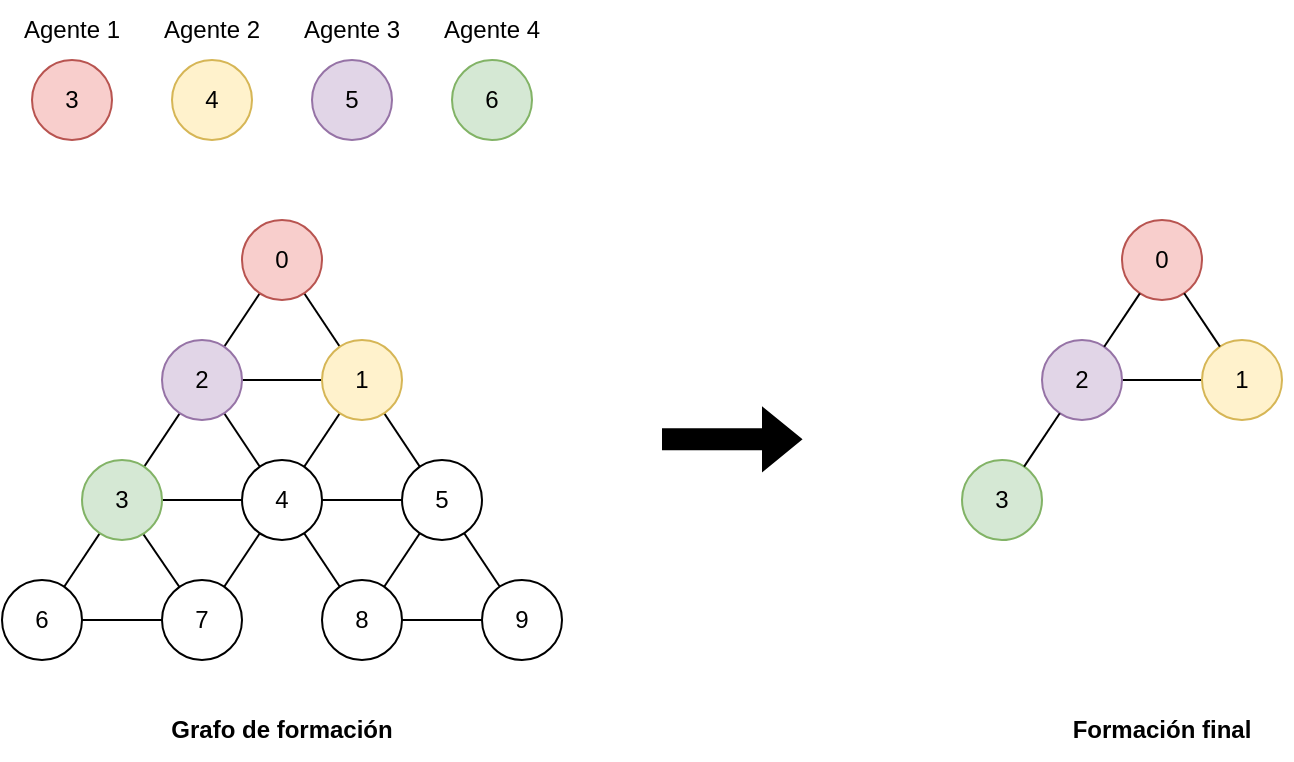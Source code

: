 <mxfile version="24.8.4">
  <diagram name="Página-1" id="pvwe5CJZsqNHuKG5fWau">
    <mxGraphModel dx="1049" dy="546" grid="1" gridSize="10" guides="1" tooltips="1" connect="1" arrows="1" fold="1" page="1" pageScale="1" pageWidth="827" pageHeight="1169" math="0" shadow="0">
      <root>
        <mxCell id="0" />
        <mxCell id="1" parent="0" />
        <mxCell id="rEsXHmYSz_0c3dzg2JR5-1" value="Grafo de formación" style="text;html=1;align=center;verticalAlign=middle;whiteSpace=wrap;rounded=0;fontStyle=1" vertex="1" parent="1">
          <mxGeometry x="135" y="400" width="130" height="30" as="geometry" />
        </mxCell>
        <mxCell id="rEsXHmYSz_0c3dzg2JR5-2" value="Formación final" style="text;html=1;align=center;verticalAlign=middle;whiteSpace=wrap;rounded=0;fontStyle=1" vertex="1" parent="1">
          <mxGeometry x="575" y="400" width="130" height="30" as="geometry" />
        </mxCell>
        <mxCell id="rEsXHmYSz_0c3dzg2JR5-3" value="" style="shape=flexArrow;endArrow=classic;html=1;rounded=0;fillColor=#000000;strokeColor=default;" edge="1" parent="1">
          <mxGeometry width="50" height="50" relative="1" as="geometry">
            <mxPoint x="390" y="269.66" as="sourcePoint" />
            <mxPoint x="460" y="269.66" as="targetPoint" />
          </mxGeometry>
        </mxCell>
        <mxCell id="rEsXHmYSz_0c3dzg2JR5-4" value="" style="group" vertex="1" connectable="0" parent="1">
          <mxGeometry x="65" y="50" width="270" height="70" as="geometry" />
        </mxCell>
        <mxCell id="rEsXHmYSz_0c3dzg2JR5-5" value="3" style="ellipse;whiteSpace=wrap;html=1;aspect=fixed;flipH=0;fillColor=#f8cecc;strokeColor=#b85450;" vertex="1" parent="rEsXHmYSz_0c3dzg2JR5-4">
          <mxGeometry x="10" y="30" width="40" height="40" as="geometry" />
        </mxCell>
        <mxCell id="rEsXHmYSz_0c3dzg2JR5-6" value="4" style="ellipse;whiteSpace=wrap;html=1;aspect=fixed;flipH=0;fillColor=#fff2cc;strokeColor=#d6b656;" vertex="1" parent="rEsXHmYSz_0c3dzg2JR5-4">
          <mxGeometry x="80" y="30" width="40" height="40" as="geometry" />
        </mxCell>
        <mxCell id="rEsXHmYSz_0c3dzg2JR5-7" value="5" style="ellipse;whiteSpace=wrap;html=1;aspect=fixed;flipH=0;fillColor=#e1d5e7;strokeColor=#9673a6;" vertex="1" parent="rEsXHmYSz_0c3dzg2JR5-4">
          <mxGeometry x="150" y="30" width="40" height="40" as="geometry" />
        </mxCell>
        <mxCell id="rEsXHmYSz_0c3dzg2JR5-8" value="Agente 1" style="text;html=1;align=center;verticalAlign=middle;whiteSpace=wrap;rounded=0;flipH=0;" vertex="1" parent="rEsXHmYSz_0c3dzg2JR5-4">
          <mxGeometry width="60" height="30" as="geometry" />
        </mxCell>
        <mxCell id="rEsXHmYSz_0c3dzg2JR5-9" value="Agente 2" style="text;html=1;align=center;verticalAlign=middle;whiteSpace=wrap;rounded=0;flipH=0;" vertex="1" parent="rEsXHmYSz_0c3dzg2JR5-4">
          <mxGeometry x="70" width="60" height="30" as="geometry" />
        </mxCell>
        <mxCell id="rEsXHmYSz_0c3dzg2JR5-10" value="Agente 3" style="text;html=1;align=center;verticalAlign=middle;whiteSpace=wrap;rounded=0;flipH=0;" vertex="1" parent="rEsXHmYSz_0c3dzg2JR5-4">
          <mxGeometry x="140" width="60" height="30" as="geometry" />
        </mxCell>
        <mxCell id="rEsXHmYSz_0c3dzg2JR5-11" value="6" style="ellipse;whiteSpace=wrap;html=1;aspect=fixed;flipH=0;fillColor=#d5e8d4;strokeColor=#82b366;" vertex="1" parent="rEsXHmYSz_0c3dzg2JR5-4">
          <mxGeometry x="220" y="30" width="40" height="40" as="geometry" />
        </mxCell>
        <mxCell id="rEsXHmYSz_0c3dzg2JR5-12" value="Agente 4" style="text;html=1;align=center;verticalAlign=middle;whiteSpace=wrap;rounded=0;flipH=0;" vertex="1" parent="rEsXHmYSz_0c3dzg2JR5-4">
          <mxGeometry x="210" y="2.5" width="60" height="25" as="geometry" />
        </mxCell>
        <mxCell id="rEsXHmYSz_0c3dzg2JR5-13" value="" style="group" vertex="1" connectable="0" parent="1">
          <mxGeometry x="60" y="160" width="280" height="220" as="geometry" />
        </mxCell>
        <mxCell id="rEsXHmYSz_0c3dzg2JR5-14" value="" style="endArrow=none;html=1;rounded=0;" edge="1" parent="rEsXHmYSz_0c3dzg2JR5-13" source="rEsXHmYSz_0c3dzg2JR5-26" target="rEsXHmYSz_0c3dzg2JR5-22">
          <mxGeometry width="50" height="50" relative="1" as="geometry">
            <mxPoint x="50" y="200" as="sourcePoint" />
            <mxPoint x="100" y="150" as="targetPoint" />
          </mxGeometry>
        </mxCell>
        <mxCell id="rEsXHmYSz_0c3dzg2JR5-15" value="" style="endArrow=none;html=1;rounded=0;" edge="1" parent="rEsXHmYSz_0c3dzg2JR5-13" source="rEsXHmYSz_0c3dzg2JR5-28" target="rEsXHmYSz_0c3dzg2JR5-22">
          <mxGeometry width="50" height="50" relative="1" as="geometry">
            <mxPoint x="20" y="80" as="sourcePoint" />
            <mxPoint x="70" y="30" as="targetPoint" />
          </mxGeometry>
        </mxCell>
        <mxCell id="rEsXHmYSz_0c3dzg2JR5-16" value="" style="endArrow=none;html=1;rounded=0;" edge="1" parent="rEsXHmYSz_0c3dzg2JR5-13" source="rEsXHmYSz_0c3dzg2JR5-25">
          <mxGeometry width="50" height="50" relative="1" as="geometry">
            <mxPoint x="-10" y="100" as="sourcePoint" />
            <mxPoint x="100" y="80" as="targetPoint" />
          </mxGeometry>
        </mxCell>
        <mxCell id="rEsXHmYSz_0c3dzg2JR5-17" value="" style="endArrow=none;html=1;rounded=0;" edge="1" parent="rEsXHmYSz_0c3dzg2JR5-13">
          <mxGeometry width="50" height="50" relative="1" as="geometry">
            <mxPoint x="220" y="140" as="sourcePoint" />
            <mxPoint x="60" y="140" as="targetPoint" />
            <Array as="points">
              <mxPoint x="76" y="140" />
            </Array>
          </mxGeometry>
        </mxCell>
        <mxCell id="rEsXHmYSz_0c3dzg2JR5-18" value="" style="endArrow=none;html=1;rounded=0;" edge="1" parent="rEsXHmYSz_0c3dzg2JR5-13" source="rEsXHmYSz_0c3dzg2JR5-27" target="rEsXHmYSz_0c3dzg2JR5-26">
          <mxGeometry width="50" height="50" relative="1" as="geometry">
            <mxPoint x="-70" y="250" as="sourcePoint" />
            <mxPoint x="-20" y="200" as="targetPoint" />
          </mxGeometry>
        </mxCell>
        <mxCell id="rEsXHmYSz_0c3dzg2JR5-19" value="" style="endArrow=none;html=1;rounded=0;" edge="1" parent="rEsXHmYSz_0c3dzg2JR5-13" source="rEsXHmYSz_0c3dzg2JR5-28" target="rEsXHmYSz_0c3dzg2JR5-29">
          <mxGeometry width="50" height="50" relative="1" as="geometry">
            <mxPoint x="115" y="280" as="sourcePoint" />
            <mxPoint x="165" y="230" as="targetPoint" />
          </mxGeometry>
        </mxCell>
        <mxCell id="rEsXHmYSz_0c3dzg2JR5-20" value="" style="endArrow=none;html=1;rounded=0;" edge="1" parent="rEsXHmYSz_0c3dzg2JR5-13" target="rEsXHmYSz_0c3dzg2JR5-27">
          <mxGeometry width="50" height="50" relative="1" as="geometry">
            <mxPoint x="180" y="80" as="sourcePoint" />
            <mxPoint x="40" y="40" as="targetPoint" />
          </mxGeometry>
        </mxCell>
        <mxCell id="rEsXHmYSz_0c3dzg2JR5-21" value="" style="endArrow=none;html=1;rounded=0;" edge="1" parent="rEsXHmYSz_0c3dzg2JR5-13" source="rEsXHmYSz_0c3dzg2JR5-29">
          <mxGeometry width="50" height="50" relative="1" as="geometry">
            <mxPoint x="50" y="130" as="sourcePoint" />
            <mxPoint x="100" y="80" as="targetPoint" />
          </mxGeometry>
        </mxCell>
        <mxCell id="rEsXHmYSz_0c3dzg2JR5-22" value="0" style="ellipse;whiteSpace=wrap;html=1;aspect=fixed;fillColor=#f8cecc;strokeColor=#b85450;" vertex="1" parent="rEsXHmYSz_0c3dzg2JR5-13">
          <mxGeometry x="120" width="40" height="40" as="geometry" />
        </mxCell>
        <mxCell id="rEsXHmYSz_0c3dzg2JR5-23" value="2" style="ellipse;whiteSpace=wrap;html=1;aspect=fixed;flipH=1;flipV=1;fillColor=#e1d5e7;strokeColor=#9673a6;" vertex="1" parent="rEsXHmYSz_0c3dzg2JR5-13">
          <mxGeometry x="80" y="60" width="40" height="40" as="geometry" />
        </mxCell>
        <mxCell id="rEsXHmYSz_0c3dzg2JR5-24" value="4" style="ellipse;whiteSpace=wrap;html=1;aspect=fixed;flipH=0;" vertex="1" parent="rEsXHmYSz_0c3dzg2JR5-13">
          <mxGeometry x="120" y="120" width="40" height="40" as="geometry" />
        </mxCell>
        <mxCell id="rEsXHmYSz_0c3dzg2JR5-25" value="1" style="ellipse;whiteSpace=wrap;html=1;aspect=fixed;flipH=1;flipV=1;fillColor=#fff2cc;strokeColor=#d6b656;" vertex="1" parent="rEsXHmYSz_0c3dzg2JR5-13">
          <mxGeometry x="160" y="60" width="40" height="40" as="geometry" />
        </mxCell>
        <mxCell id="rEsXHmYSz_0c3dzg2JR5-26" value="6" style="ellipse;whiteSpace=wrap;html=1;aspect=fixed;flipH=1;" vertex="1" parent="rEsXHmYSz_0c3dzg2JR5-13">
          <mxGeometry y="180" width="40" height="40" as="geometry" />
        </mxCell>
        <mxCell id="rEsXHmYSz_0c3dzg2JR5-27" value="7" style="ellipse;whiteSpace=wrap;html=1;aspect=fixed;flipH=1;flipV=1;" vertex="1" parent="rEsXHmYSz_0c3dzg2JR5-13">
          <mxGeometry x="80" y="180" width="40" height="40" as="geometry" />
        </mxCell>
        <mxCell id="rEsXHmYSz_0c3dzg2JR5-28" value="9" style="ellipse;whiteSpace=wrap;html=1;aspect=fixed;flipH=1;" vertex="1" parent="rEsXHmYSz_0c3dzg2JR5-13">
          <mxGeometry x="240" y="180" width="40" height="40" as="geometry" />
        </mxCell>
        <mxCell id="rEsXHmYSz_0c3dzg2JR5-29" value="8" style="ellipse;whiteSpace=wrap;html=1;aspect=fixed;flipH=1;flipV=1;" vertex="1" parent="rEsXHmYSz_0c3dzg2JR5-13">
          <mxGeometry x="160" y="180" width="40" height="40" as="geometry" />
        </mxCell>
        <mxCell id="rEsXHmYSz_0c3dzg2JR5-30" value="" style="endArrow=none;html=1;rounded=0;" edge="1" parent="rEsXHmYSz_0c3dzg2JR5-13" source="rEsXHmYSz_0c3dzg2JR5-27">
          <mxGeometry width="50" height="50" relative="1" as="geometry">
            <mxPoint x="9" y="190" as="sourcePoint" />
            <mxPoint x="59" y="140" as="targetPoint" />
          </mxGeometry>
        </mxCell>
        <mxCell id="rEsXHmYSz_0c3dzg2JR5-31" value="" style="endArrow=none;html=1;rounded=0;" edge="1" parent="rEsXHmYSz_0c3dzg2JR5-13" source="rEsXHmYSz_0c3dzg2JR5-29">
          <mxGeometry width="50" height="50" relative="1" as="geometry">
            <mxPoint x="170" y="190" as="sourcePoint" />
            <mxPoint x="220" y="140" as="targetPoint" />
          </mxGeometry>
        </mxCell>
        <mxCell id="rEsXHmYSz_0c3dzg2JR5-32" value="3" style="ellipse;whiteSpace=wrap;html=1;aspect=fixed;flipH=0;fillColor=#d5e8d4;strokeColor=#82b366;" vertex="1" parent="rEsXHmYSz_0c3dzg2JR5-13">
          <mxGeometry x="40" y="120" width="40" height="40" as="geometry" />
        </mxCell>
        <mxCell id="rEsXHmYSz_0c3dzg2JR5-33" value="5" style="ellipse;whiteSpace=wrap;html=1;aspect=fixed;flipH=0;" vertex="1" parent="rEsXHmYSz_0c3dzg2JR5-13">
          <mxGeometry x="200" y="120" width="40" height="40" as="geometry" />
        </mxCell>
        <mxCell id="rEsXHmYSz_0c3dzg2JR5-34" value="" style="endArrow=none;html=1;rounded=0;" edge="1" parent="1" source="rEsXHmYSz_0c3dzg2JR5-37">
          <mxGeometry width="50" height="50" relative="1" as="geometry">
            <mxPoint x="490" y="260" as="sourcePoint" />
            <mxPoint x="600" y="240" as="targetPoint" />
          </mxGeometry>
        </mxCell>
        <mxCell id="rEsXHmYSz_0c3dzg2JR5-35" value="0" style="ellipse;whiteSpace=wrap;html=1;aspect=fixed;fillColor=#f8cecc;strokeColor=#b85450;" vertex="1" parent="1">
          <mxGeometry x="620" y="160" width="40" height="40" as="geometry" />
        </mxCell>
        <mxCell id="rEsXHmYSz_0c3dzg2JR5-36" value="2" style="ellipse;whiteSpace=wrap;html=1;aspect=fixed;flipH=1;flipV=1;fillColor=#e1d5e7;strokeColor=#9673a6;" vertex="1" parent="1">
          <mxGeometry x="580" y="220" width="40" height="40" as="geometry" />
        </mxCell>
        <mxCell id="rEsXHmYSz_0c3dzg2JR5-37" value="1" style="ellipse;whiteSpace=wrap;html=1;aspect=fixed;flipH=1;flipV=1;fillColor=#fff2cc;strokeColor=#d6b656;" vertex="1" parent="1">
          <mxGeometry x="660" y="220" width="40" height="40" as="geometry" />
        </mxCell>
        <mxCell id="rEsXHmYSz_0c3dzg2JR5-38" value="3" style="ellipse;whiteSpace=wrap;html=1;aspect=fixed;flipH=0;fillColor=#d5e8d4;strokeColor=#82b366;" vertex="1" parent="1">
          <mxGeometry x="540" y="280" width="40" height="40" as="geometry" />
        </mxCell>
        <mxCell id="rEsXHmYSz_0c3dzg2JR5-39" value="" style="endArrow=none;html=1;rounded=0;" edge="1" parent="1" source="rEsXHmYSz_0c3dzg2JR5-35" target="rEsXHmYSz_0c3dzg2JR5-36">
          <mxGeometry width="50" height="50" relative="1" as="geometry">
            <mxPoint x="380" y="200" as="sourcePoint" />
            <mxPoint x="430" y="150" as="targetPoint" />
          </mxGeometry>
        </mxCell>
        <mxCell id="rEsXHmYSz_0c3dzg2JR5-40" value="" style="endArrow=none;html=1;rounded=0;" edge="1" parent="1" source="rEsXHmYSz_0c3dzg2JR5-37" target="rEsXHmYSz_0c3dzg2JR5-35">
          <mxGeometry width="50" height="50" relative="1" as="geometry">
            <mxPoint x="380" y="200" as="sourcePoint" />
            <mxPoint x="430" y="150" as="targetPoint" />
          </mxGeometry>
        </mxCell>
        <mxCell id="rEsXHmYSz_0c3dzg2JR5-41" value="" style="endArrow=none;html=1;rounded=0;" edge="1" parent="1" source="rEsXHmYSz_0c3dzg2JR5-38" target="rEsXHmYSz_0c3dzg2JR5-36">
          <mxGeometry width="50" height="50" relative="1" as="geometry">
            <mxPoint x="380" y="200" as="sourcePoint" />
            <mxPoint x="430" y="150" as="targetPoint" />
          </mxGeometry>
        </mxCell>
      </root>
    </mxGraphModel>
  </diagram>
</mxfile>

